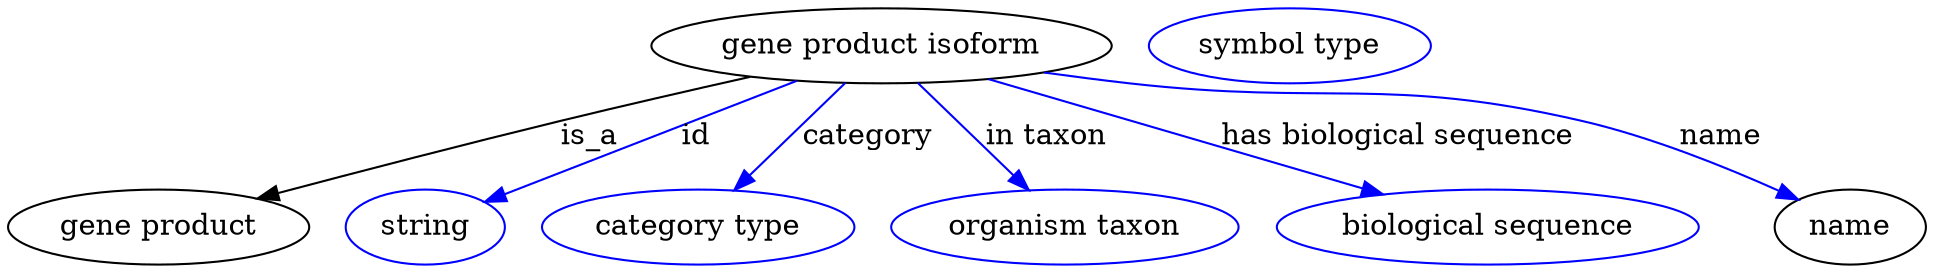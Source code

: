digraph {
	graph [bb="0,0,746.09,123"];
	node [label="\N"];
	"gene product isoform"	[height=0.5,
		label="gene product isoform",
		pos="339.54,105",
		width=2.4192];
	"gene product"	[height=0.5,
		pos="56.545,18",
		width=1.5707];
	"gene product isoform" -> "gene product"	[label=is_a,
		lp="225.54,61.5",
		pos="e,94.426,31.38 288.95,90.249 266.16,83.948 238.95,76.276 214.54,69 177.35,57.911 135.48,44.625 104.19,34.536"];
	id	[color=blue,
		height=0.5,
		label=string,
		pos="161.54,18",
		width=0.84854];
	"gene product isoform" -> id	[color=blue,
		label=id,
		lp="267.04,61.5",
		pos="e,184.53,29.975 306.48,88.211 274.32,72.853 225.76,49.667 193.86,34.431",
		style=solid];
	category	[color=blue,
		height=0.5,
		label="category type",
		pos="268.54,18",
		width=1.6249];
	"gene product isoform" -> category	[color=blue,
		label=category,
		lp="332.04,61.5",
		pos="e,282.54,35.758 325.52,87.207 315.11,74.75 300.77,57.573 289.07,43.574",
		style=solid];
	"in taxon"	[color=blue,
		height=0.5,
		label="organism taxon",
		pos="410.54,18",
		width=1.8234];
	"gene product isoform" -> "in taxon"	[color=blue,
		label="in taxon",
		lp="402.04,61.5",
		pos="e,396.55,35.758 353.57,87.207 363.98,74.75 378.32,57.573 390.02,43.574",
		style=solid];
	"has biological sequence"	[color=blue,
		height=0.5,
		label="biological sequence",
		pos="574.54,18",
		width=2.2387];
	"gene product isoform" -> "has biological sequence"	[color=blue,
		label="has biological sequence",
		lp="536.54,61.5",
		pos="e,534.18,33.601 380.75,89.097 420.8,74.609 481.7,52.582 524.52,37.095",
		style=solid];
	name	[height=0.5,
		pos="715.54,18",
		width=0.84854];
	"gene product isoform" -> name	[color=blue,
		label=name,
		lp="661.04,61.5",
		pos="e,694.4,31.097 401.67,92.346 412.92,90.422 424.57,88.551 435.54,87 510.78,76.369 532.24,88.977 605.54,69 633.75,61.313 663.85,47.175 \
685.42,35.89",
		style=solid];
	"macromolecular machine_name"	[color=blue,
		height=0.5,
		label="symbol type",
		pos="499.54,105",
		width=1.5165];
}
